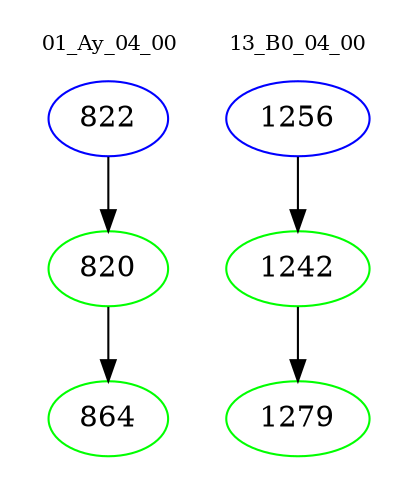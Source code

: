 digraph{
subgraph cluster_0 {
color = white
label = "01_Ay_04_00";
fontsize=10;
T0_822 [label="822", color="blue"]
T0_822 -> T0_820 [color="black"]
T0_820 [label="820", color="green"]
T0_820 -> T0_864 [color="black"]
T0_864 [label="864", color="green"]
}
subgraph cluster_1 {
color = white
label = "13_B0_04_00";
fontsize=10;
T1_1256 [label="1256", color="blue"]
T1_1256 -> T1_1242 [color="black"]
T1_1242 [label="1242", color="green"]
T1_1242 -> T1_1279 [color="black"]
T1_1279 [label="1279", color="green"]
}
}
